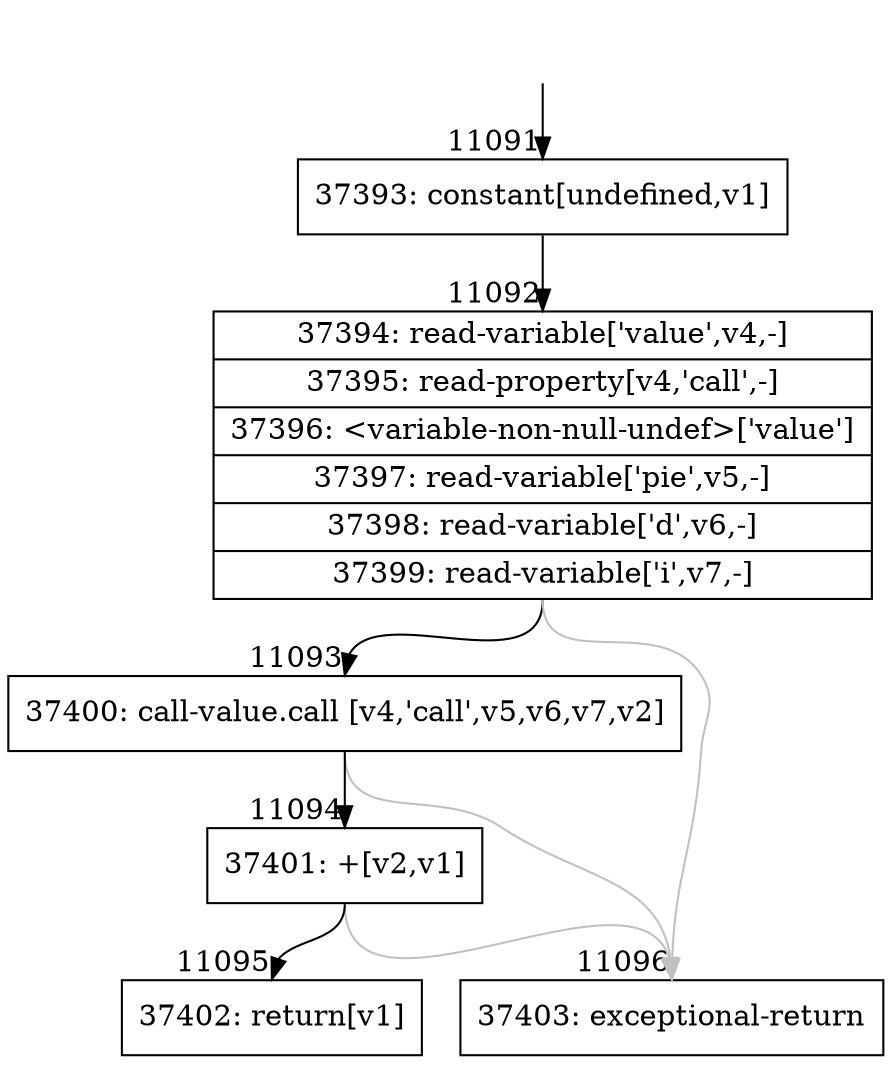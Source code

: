 digraph {
rankdir="TD"
BB_entry1020[shape=none,label=""];
BB_entry1020 -> BB11091 [tailport=s, headport=n, headlabel="    11091"]
BB11091 [shape=record label="{37393: constant[undefined,v1]}" ] 
BB11091 -> BB11092 [tailport=s, headport=n, headlabel="      11092"]
BB11092 [shape=record label="{37394: read-variable['value',v4,-]|37395: read-property[v4,'call',-]|37396: \<variable-non-null-undef\>['value']|37397: read-variable['pie',v5,-]|37398: read-variable['d',v6,-]|37399: read-variable['i',v7,-]}" ] 
BB11092 -> BB11093 [tailport=s, headport=n, headlabel="      11093"]
BB11092 -> BB11096 [tailport=s, headport=n, color=gray, headlabel="      11096"]
BB11093 [shape=record label="{37400: call-value.call [v4,'call',v5,v6,v7,v2]}" ] 
BB11093 -> BB11094 [tailport=s, headport=n, headlabel="      11094"]
BB11093 -> BB11096 [tailport=s, headport=n, color=gray]
BB11094 [shape=record label="{37401: +[v2,v1]}" ] 
BB11094 -> BB11095 [tailport=s, headport=n, headlabel="      11095"]
BB11094 -> BB11096 [tailport=s, headport=n, color=gray]
BB11095 [shape=record label="{37402: return[v1]}" ] 
BB11096 [shape=record label="{37403: exceptional-return}" ] 
//#$~ 6604
}
